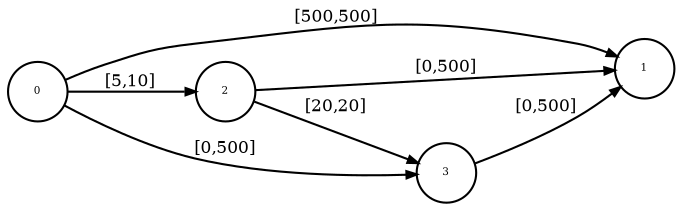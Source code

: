 digraph stnu {
	rankdir=LR;
	node [with=.2, height=.2, fontsize=5, shape=circle, style=filled, fillcolor=white];	2 -> 1 [fontsize=8, arrowsize= .5, label = "[0,500]"];
	2 -> 3 [fontsize=8, arrowsize= .5, label = "[20,20]"];
	3 -> 1 [fontsize=8, arrowsize= .5, label = "[0,500]"];
	0 -> 1 [fontsize=8, arrowsize= .5, label = "[500,500]"];
	0 -> 2 [fontsize=8, arrowsize= .5, label = "[5,10]"];
	0 -> 3 [fontsize=8, arrowsize= .5, label = "[0,500]"];

}

